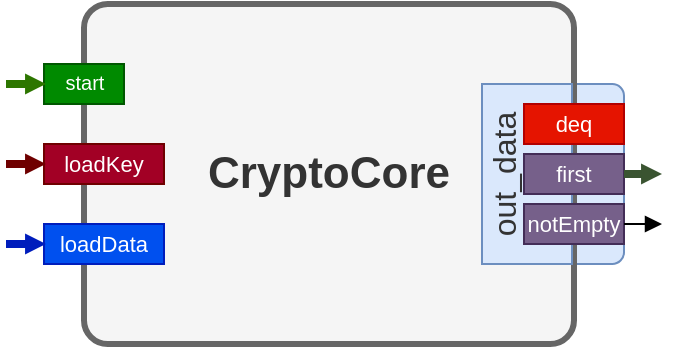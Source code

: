 <mxfile version="28.0.6" pages="2">
  <diagram id="mfvP53huj2iRcH7EizIU" name="Page-1">
    <mxGraphModel dx="1234" dy="883" grid="1" gridSize="10" guides="1" tooltips="1" connect="1" arrows="1" fold="1" page="1" pageScale="1" pageWidth="850" pageHeight="1100" math="0" shadow="0">
      <root>
        <mxCell id="0" />
        <mxCell id="1" parent="0" />
        <mxCell id="9_TuVH1ARKfoisOt2Kd9-9" value="" style="rounded=1;whiteSpace=wrap;html=1;fillColor=#dae8fc;strokeColor=#6c8ebf;strokeWidth=1;" parent="1" vertex="1">
          <mxGeometry x="461" y="230" width="39" height="90" as="geometry" />
        </mxCell>
        <mxCell id="WyTX-RN73b4iVx-SWu1v-1" value="&lt;font style=&quot;font-size: 22px&quot;&gt;&lt;b&gt;CryptoCore&lt;/b&gt;&lt;/font&gt;" style="whiteSpace=wrap;html=1;rounded=1;arcSize=7;strokeWidth=3;fillColor=#f5f5f5;strokeColor=#666666;fontColor=#333333;" parent="1" vertex="1">
          <mxGeometry x="230" y="190" width="245" height="170" as="geometry" />
        </mxCell>
        <mxCell id="WyTX-RN73b4iVx-SWu1v-6" value="start" style="text;html=1;align=center;verticalAlign=middle;whiteSpace=wrap;rounded=0;fontSize=10;spacingLeft=1;strokeColor=#005700;fillColor=#008a00;fontColor=#ffffff;spacingBottom=3;" parent="1" vertex="1">
          <mxGeometry x="210" y="220" width="40" height="20" as="geometry" />
        </mxCell>
        <mxCell id="JBD0LgWiBs-crhYszTgG-2" value="&lt;span style=&quot;font-size: 16px;&quot;&gt;&lt;span style=&quot;font-size: 16px;&quot;&gt;out_data&lt;/span&gt;&lt;/span&gt;" style="rounded=0;whiteSpace=wrap;html=1;fillColor=#dae8fc;strokeColor=#6c8ebf;align=center;fontSize=16;horizontal=0;verticalAlign=top;spacing=0;strokeWidth=1;spacingBottom=7;spacingTop=-3;fontColor=#333333;fontStyle=0" parent="1" vertex="1">
          <mxGeometry x="429" y="230" width="45" height="90" as="geometry" />
        </mxCell>
        <mxCell id="9_TuVH1ARKfoisOt2Kd9-5" value="" style="endArrow=block;html=1;strokeWidth=4;endFill=1;endSize=0;startSize=0;fillColor=#60a917;shadow=0;sketch=0;strokeColor=#2D7600;" parent="1" edge="1">
          <mxGeometry width="50" height="50" relative="1" as="geometry">
            <mxPoint x="191" y="230" as="sourcePoint" />
            <mxPoint x="211" y="230" as="targetPoint" />
          </mxGeometry>
        </mxCell>
        <mxCell id="JBD0LgWiBs-crhYszTgG-4" value="loadData" style="text;html=1;align=center;verticalAlign=middle;whiteSpace=wrap;rounded=0;fontSize=11;strokeColor=#001DBC;fillColor=#0050ef;fontColor=#ffffff;" parent="1" vertex="1">
          <mxGeometry x="210" y="300" width="60" height="20" as="geometry" />
        </mxCell>
        <mxCell id="9_TuVH1ARKfoisOt2Kd9-4" value="" style="endArrow=block;html=1;strokeWidth=4;endFill=1;endSize=0;startSize=0;fillColor=#0050ef;strokeColor=#001DBC;" parent="1" edge="1">
          <mxGeometry width="50" height="50" relative="1" as="geometry">
            <mxPoint x="191" y="310" as="sourcePoint" />
            <mxPoint x="211" y="310" as="targetPoint" />
          </mxGeometry>
        </mxCell>
        <mxCell id="JBD0LgWiBs-crhYszTgG-6" value="deq" style="text;html=1;align=center;verticalAlign=middle;whiteSpace=wrap;rounded=0;fontSize=11;strokeColor=#B20000;fillColor=#e51400;fontColor=#ffffff;" parent="1" vertex="1">
          <mxGeometry x="450" y="240" width="50" height="20" as="geometry" />
        </mxCell>
        <mxCell id="JBD0LgWiBs-crhYszTgG-7" value="first" style="text;html=1;strokeColor=#432D57;fillColor=#76608a;align=center;verticalAlign=middle;whiteSpace=wrap;rounded=0;fontSize=11;fontColor=#ffffff;" parent="1" vertex="1">
          <mxGeometry x="450" y="265" width="50" height="20" as="geometry" />
        </mxCell>
        <mxCell id="JBD0LgWiBs-crhYszTgG-8" value="notEmpty" style="text;html=1;strokeColor=#432D57;fillColor=#76608a;align=center;verticalAlign=middle;whiteSpace=wrap;rounded=0;fontSize=11;spacing=3;fontColor=#ffffff;" parent="1" vertex="1">
          <mxGeometry x="450" y="290" width="50" height="20" as="geometry" />
        </mxCell>
        <mxCell id="9_TuVH1ARKfoisOt2Kd9-2" value="" style="endArrow=block;html=1;strokeWidth=4;endFill=1;endSize=0;startSize=0;fillColor=#6d8764;strokeColor=#3A5431;" parent="1" edge="1">
          <mxGeometry width="50" height="50" relative="1" as="geometry">
            <mxPoint x="500" y="275" as="sourcePoint" />
            <mxPoint x="519" y="275" as="targetPoint" />
          </mxGeometry>
        </mxCell>
        <mxCell id="9_TuVH1ARKfoisOt2Kd9-7" value="" style="endArrow=block;html=1;strokeWidth=1;endFill=1;endSize=6;startSize=6;fillColor=#eeeeee;strokeColor=#000000;" parent="1" edge="1">
          <mxGeometry width="50" height="50" relative="1" as="geometry">
            <mxPoint x="500" y="300" as="sourcePoint" />
            <mxPoint x="519" y="300" as="targetPoint" />
          </mxGeometry>
        </mxCell>
        <mxCell id="5" value="loadKey" style="text;html=1;align=center;verticalAlign=middle;whiteSpace=wrap;rounded=0;fontSize=11;strokeColor=#6F0000;fillColor=#a20025;fontColor=#ffffff;" parent="1" vertex="1">
          <mxGeometry x="210" y="260" width="60" height="20" as="geometry" />
        </mxCell>
        <mxCell id="6" value="" style="endArrow=block;html=1;strokeWidth=4;endFill=1;endSize=0;startSize=0;fillColor=#a20025;strokeColor=#6F0000;" parent="1" edge="1">
          <mxGeometry width="50" height="50" relative="1" as="geometry">
            <mxPoint x="191" y="270" as="sourcePoint" />
            <mxPoint x="211" y="270" as="targetPoint" />
          </mxGeometry>
        </mxCell>
      </root>
    </mxGraphModel>
  </diagram>
  <diagram id="Pi1pcTYyk1H570jn6MU-" name="Page-2">
    <mxGraphModel dx="1234" dy="883" grid="1" gridSize="10" guides="1" tooltips="1" connect="1" arrows="1" fold="1" page="1" pageScale="1" pageWidth="850" pageHeight="1100" math="0" shadow="0">
      <root>
        <mxCell id="0" />
        <mxCell id="1" parent="0" />
        <mxCell id="ka38SwjS9Fziie4Ny71Z-2" value="&lt;font style=&quot;font-size: 22px&quot;&gt;&lt;b&gt;CryptoCore&lt;/b&gt;&lt;/font&gt;" style="whiteSpace=wrap;html=1;rounded=1;arcSize=7;strokeWidth=3;fillColor=#f5f5f5;strokeColor=#666666;fontColor=#333333;" parent="1" vertex="1">
          <mxGeometry x="189" y="540" width="245" height="160" as="geometry" />
        </mxCell>
        <mxCell id="ka38SwjS9Fziie4Ny71Z-3" value="start" style="text;html=1;align=center;verticalAlign=middle;whiteSpace=wrap;rounded=0;fontSize=13;spacingLeft=1;strokeColor=#005700;fillColor=#008a00;fontColor=#ffffff;spacingBottom=3;" parent="1" vertex="1">
          <mxGeometry x="169" y="570" width="51" height="20" as="geometry" />
        </mxCell>
        <mxCell id="ka38SwjS9Fziie4Ny71Z-5" value="" style="endArrow=block;html=1;strokeWidth=4;endFill=1;endSize=0;startSize=0;fillColor=#60a917;shadow=0;sketch=0;strokeColor=#2D7600;" parent="1" edge="1">
          <mxGeometry width="50" height="50" relative="1" as="geometry">
            <mxPoint x="150" y="580" as="sourcePoint" />
            <mxPoint x="170" y="580" as="targetPoint" />
          </mxGeometry>
        </mxCell>
        <mxCell id="ka38SwjS9Fziie4Ny71Z-6" value="data" style="text;html=1;align=center;verticalAlign=middle;whiteSpace=wrap;rounded=0;fontSize=13;strokeColor=#001DBC;fillColor=#0050ef;fontColor=#ffffff;" parent="1" vertex="1">
          <mxGeometry x="169" y="650" width="51" height="20" as="geometry" />
        </mxCell>
        <mxCell id="ka38SwjS9Fziie4Ny71Z-7" value="" style="endArrow=block;html=1;strokeWidth=4;endFill=1;endSize=0;startSize=0;fillColor=#0050ef;strokeColor=#001DBC;" parent="1" edge="1">
          <mxGeometry width="50" height="50" relative="1" as="geometry">
            <mxPoint x="150" y="660" as="sourcePoint" />
            <mxPoint x="170" y="660" as="targetPoint" />
          </mxGeometry>
        </mxCell>
        <mxCell id="ka38SwjS9Fziie4Ny71Z-9" value="out_data" style="text;html=1;strokeColor=#432D57;fillColor=#76608a;align=center;verticalAlign=middle;whiteSpace=wrap;rounded=0;fontSize=13;fontColor=#ffffff;" parent="1" vertex="1">
          <mxGeometry x="400" y="610" width="59" height="20" as="geometry" />
        </mxCell>
        <mxCell id="ka38SwjS9Fziie4Ny71Z-11" value="" style="endArrow=block;html=1;strokeWidth=4;endFill=1;endSize=0;startSize=0;fillColor=#6d8764;strokeColor=#3A5431;" parent="1" edge="1">
          <mxGeometry width="50" height="50" relative="1" as="geometry">
            <mxPoint x="459" y="620" as="sourcePoint" />
            <mxPoint x="478" y="620" as="targetPoint" />
          </mxGeometry>
        </mxCell>
        <mxCell id="ka38SwjS9Fziie4Ny71Z-13" value="key" style="text;html=1;align=center;verticalAlign=middle;whiteSpace=wrap;rounded=0;fontSize=13;strokeColor=#6F0000;fillColor=#a20025;fontColor=#ffffff;" parent="1" vertex="1">
          <mxGeometry x="169" y="610" width="51" height="20" as="geometry" />
        </mxCell>
        <mxCell id="ka38SwjS9Fziie4Ny71Z-14" value="" style="endArrow=block;html=1;strokeWidth=4;endFill=1;endSize=0;startSize=0;fillColor=#a20025;strokeColor=#6F0000;" parent="1" edge="1">
          <mxGeometry width="50" height="50" relative="1" as="geometry">
            <mxPoint x="150" y="620" as="sourcePoint" />
            <mxPoint x="170" y="620" as="targetPoint" />
          </mxGeometry>
        </mxCell>
      </root>
    </mxGraphModel>
  </diagram>
</mxfile>

